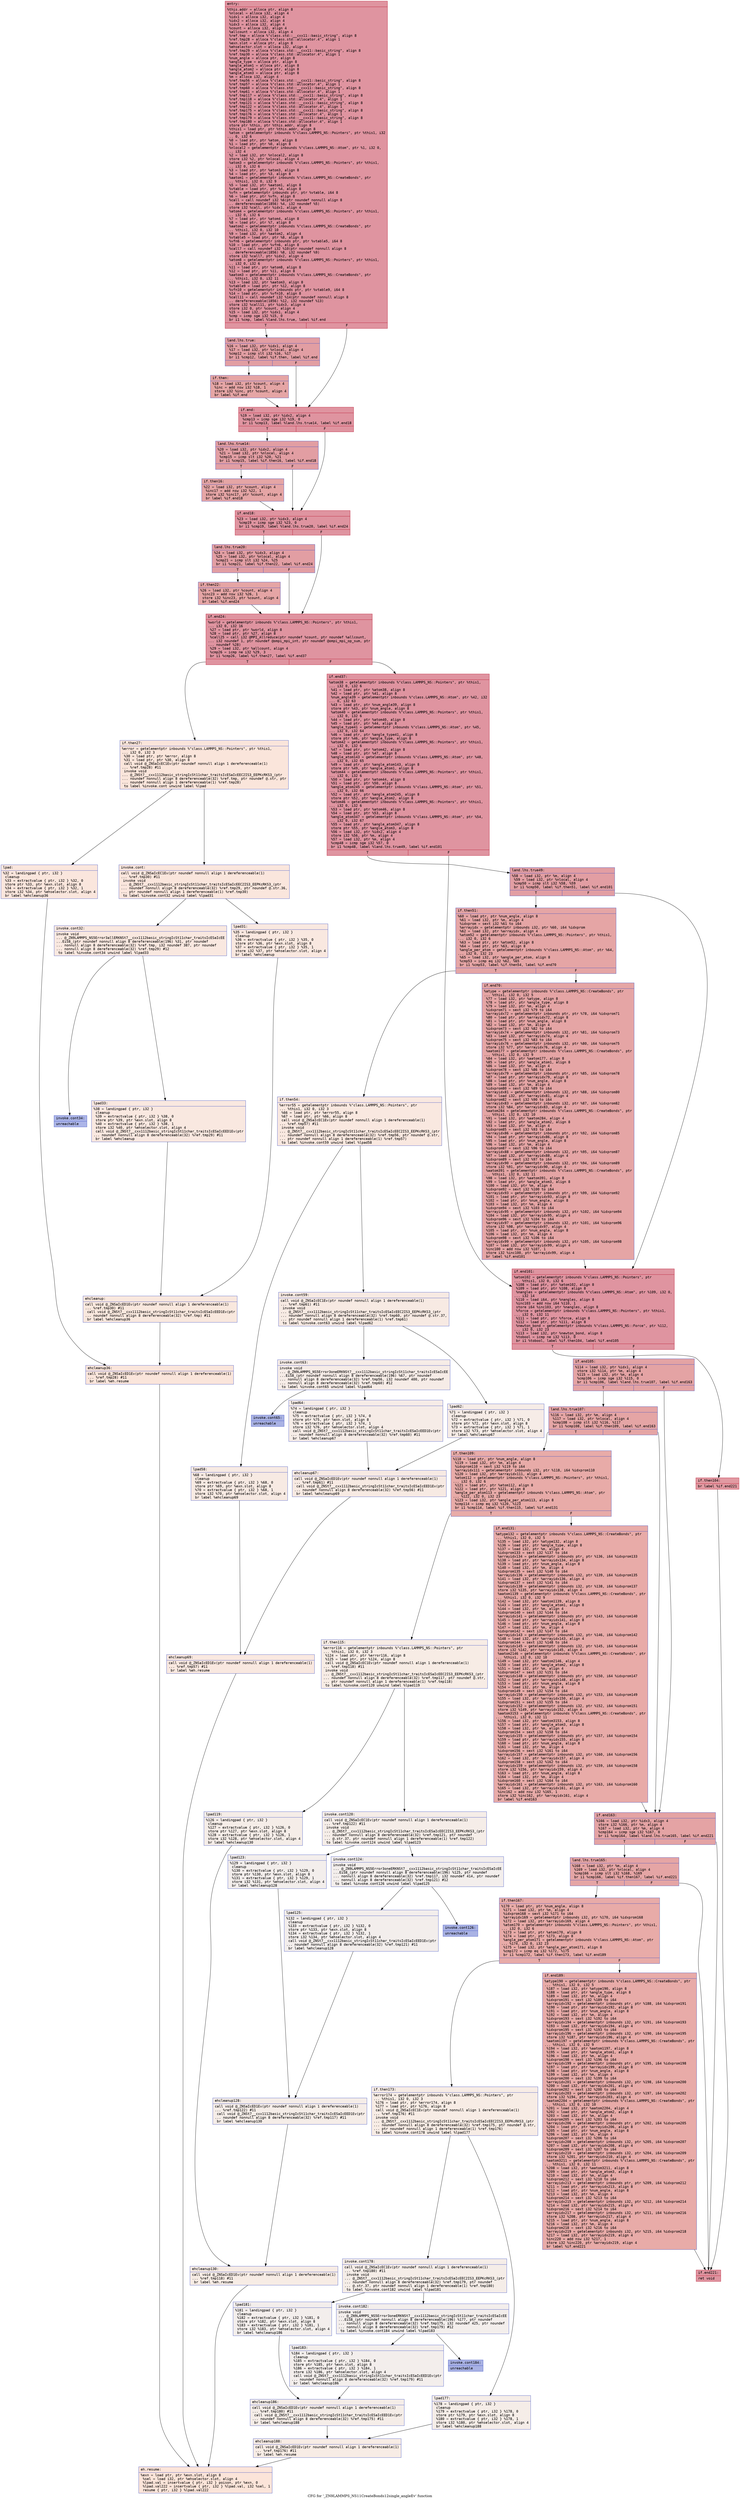 digraph "CFG for '_ZN9LAMMPS_NS11CreateBonds12single_angleEv' function" {
	label="CFG for '_ZN9LAMMPS_NS11CreateBonds12single_angleEv' function";

	Node0x56446337a2f0 [shape=record,color="#b70d28ff", style=filled, fillcolor="#b70d2870" fontname="Courier",label="{entry:\l|  %this.addr = alloca ptr, align 8\l  %nlocal = alloca i32, align 4\l  %idx1 = alloca i32, align 4\l  %idx2 = alloca i32, align 4\l  %idx3 = alloca i32, align 4\l  %count = alloca i32, align 4\l  %allcount = alloca i32, align 4\l  %ref.tmp = alloca %\"class.std::__cxx11::basic_string\", align 8\l  %ref.tmp28 = alloca %\"class.std::allocator.4\", align 1\l  %exn.slot = alloca ptr, align 8\l  %ehselector.slot = alloca i32, align 4\l  %ref.tmp29 = alloca %\"class.std::__cxx11::basic_string\", align 8\l  %ref.tmp30 = alloca %\"class.std::allocator.4\", align 1\l  %num_angle = alloca ptr, align 8\l  %angle_type = alloca ptr, align 8\l  %angle_atom1 = alloca ptr, align 8\l  %angle_atom2 = alloca ptr, align 8\l  %angle_atom3 = alloca ptr, align 8\l  %m = alloca i32, align 4\l  %ref.tmp56 = alloca %\"class.std::__cxx11::basic_string\", align 8\l  %ref.tmp57 = alloca %\"class.std::allocator.4\", align 1\l  %ref.tmp60 = alloca %\"class.std::__cxx11::basic_string\", align 8\l  %ref.tmp61 = alloca %\"class.std::allocator.4\", align 1\l  %ref.tmp117 = alloca %\"class.std::__cxx11::basic_string\", align 8\l  %ref.tmp118 = alloca %\"class.std::allocator.4\", align 1\l  %ref.tmp121 = alloca %\"class.std::__cxx11::basic_string\", align 8\l  %ref.tmp122 = alloca %\"class.std::allocator.4\", align 1\l  %ref.tmp175 = alloca %\"class.std::__cxx11::basic_string\", align 8\l  %ref.tmp176 = alloca %\"class.std::allocator.4\", align 1\l  %ref.tmp179 = alloca %\"class.std::__cxx11::basic_string\", align 8\l  %ref.tmp180 = alloca %\"class.std::allocator.4\", align 1\l  store ptr %this, ptr %this.addr, align 8\l  %this1 = load ptr, ptr %this.addr, align 8\l  %atom = getelementptr inbounds %\"class.LAMMPS_NS::Pointers\", ptr %this1, i32\l... 0, i32 6\l  %0 = load ptr, ptr %atom, align 8\l  %1 = load ptr, ptr %0, align 8\l  %nlocal2 = getelementptr inbounds %\"class.LAMMPS_NS::Atom\", ptr %1, i32 0,\l... i32 4\l  %2 = load i32, ptr %nlocal2, align 8\l  store i32 %2, ptr %nlocal, align 4\l  %atom3 = getelementptr inbounds %\"class.LAMMPS_NS::Pointers\", ptr %this1,\l... i32 0, i32 6\l  %3 = load ptr, ptr %atom3, align 8\l  %4 = load ptr, ptr %3, align 8\l  %aatom1 = getelementptr inbounds %\"class.LAMMPS_NS::CreateBonds\", ptr\l... %this1, i32 0, i32 9\l  %5 = load i32, ptr %aatom1, align 8\l  %vtable = load ptr, ptr %4, align 8\l  %vfn = getelementptr inbounds ptr, ptr %vtable, i64 8\l  %6 = load ptr, ptr %vfn, align 8\l  %call = call noundef i32 %6(ptr noundef nonnull align 8\l... dereferenceable(1856) %4, i32 noundef %5)\l  store i32 %call, ptr %idx1, align 4\l  %atom4 = getelementptr inbounds %\"class.LAMMPS_NS::Pointers\", ptr %this1,\l... i32 0, i32 6\l  %7 = load ptr, ptr %atom4, align 8\l  %8 = load ptr, ptr %7, align 8\l  %aatom2 = getelementptr inbounds %\"class.LAMMPS_NS::CreateBonds\", ptr\l... %this1, i32 0, i32 10\l  %9 = load i32, ptr %aatom2, align 4\l  %vtable5 = load ptr, ptr %8, align 8\l  %vfn6 = getelementptr inbounds ptr, ptr %vtable5, i64 8\l  %10 = load ptr, ptr %vfn6, align 8\l  %call7 = call noundef i32 %10(ptr noundef nonnull align 8\l... dereferenceable(1856) %8, i32 noundef %9)\l  store i32 %call7, ptr %idx2, align 4\l  %atom8 = getelementptr inbounds %\"class.LAMMPS_NS::Pointers\", ptr %this1,\l... i32 0, i32 6\l  %11 = load ptr, ptr %atom8, align 8\l  %12 = load ptr, ptr %11, align 8\l  %aatom3 = getelementptr inbounds %\"class.LAMMPS_NS::CreateBonds\", ptr\l... %this1, i32 0, i32 11\l  %13 = load i32, ptr %aatom3, align 8\l  %vtable9 = load ptr, ptr %12, align 8\l  %vfn10 = getelementptr inbounds ptr, ptr %vtable9, i64 8\l  %14 = load ptr, ptr %vfn10, align 8\l  %call11 = call noundef i32 %14(ptr noundef nonnull align 8\l... dereferenceable(1856) %12, i32 noundef %13)\l  store i32 %call11, ptr %idx3, align 4\l  store i32 0, ptr %count, align 4\l  %15 = load i32, ptr %idx1, align 4\l  %cmp = icmp sge i32 %15, 0\l  br i1 %cmp, label %land.lhs.true, label %if.end\l|{<s0>T|<s1>F}}"];
	Node0x56446337a2f0:s0 -> Node0x564463380e40[tooltip="entry -> land.lhs.true\nProbability 50.00%" ];
	Node0x56446337a2f0:s1 -> Node0x564463380ec0[tooltip="entry -> if.end\nProbability 50.00%" ];
	Node0x564463380e40 [shape=record,color="#3d50c3ff", style=filled, fillcolor="#be242e70" fontname="Courier",label="{land.lhs.true:\l|  %16 = load i32, ptr %idx1, align 4\l  %17 = load i32, ptr %nlocal, align 4\l  %cmp12 = icmp slt i32 %16, %17\l  br i1 %cmp12, label %if.then, label %if.end\l|{<s0>T|<s1>F}}"];
	Node0x564463380e40:s0 -> Node0x564463381190[tooltip="land.lhs.true -> if.then\nProbability 50.00%" ];
	Node0x564463380e40:s1 -> Node0x564463380ec0[tooltip="land.lhs.true -> if.end\nProbability 50.00%" ];
	Node0x564463381190 [shape=record,color="#3d50c3ff", style=filled, fillcolor="#c5333470" fontname="Courier",label="{if.then:\l|  %18 = load i32, ptr %count, align 4\l  %inc = add nsw i32 %18, 1\l  store i32 %inc, ptr %count, align 4\l  br label %if.end\l}"];
	Node0x564463381190 -> Node0x564463380ec0[tooltip="if.then -> if.end\nProbability 100.00%" ];
	Node0x564463380ec0 [shape=record,color="#b70d28ff", style=filled, fillcolor="#b70d2870" fontname="Courier",label="{if.end:\l|  %19 = load i32, ptr %idx2, align 4\l  %cmp13 = icmp sge i32 %19, 0\l  br i1 %cmp13, label %land.lhs.true14, label %if.end18\l|{<s0>T|<s1>F}}"];
	Node0x564463380ec0:s0 -> Node0x564463381620[tooltip="if.end -> land.lhs.true14\nProbability 50.00%" ];
	Node0x564463380ec0:s1 -> Node0x5644633816a0[tooltip="if.end -> if.end18\nProbability 50.00%" ];
	Node0x564463381620 [shape=record,color="#3d50c3ff", style=filled, fillcolor="#be242e70" fontname="Courier",label="{land.lhs.true14:\l|  %20 = load i32, ptr %idx2, align 4\l  %21 = load i32, ptr %nlocal, align 4\l  %cmp15 = icmp slt i32 %20, %21\l  br i1 %cmp15, label %if.then16, label %if.end18\l|{<s0>T|<s1>F}}"];
	Node0x564463381620:s0 -> Node0x56446332ffc0[tooltip="land.lhs.true14 -> if.then16\nProbability 50.00%" ];
	Node0x564463381620:s1 -> Node0x5644633816a0[tooltip="land.lhs.true14 -> if.end18\nProbability 50.00%" ];
	Node0x56446332ffc0 [shape=record,color="#3d50c3ff", style=filled, fillcolor="#c5333470" fontname="Courier",label="{if.then16:\l|  %22 = load i32, ptr %count, align 4\l  %inc17 = add nsw i32 %22, 1\l  store i32 %inc17, ptr %count, align 4\l  br label %if.end18\l}"];
	Node0x56446332ffc0 -> Node0x5644633816a0[tooltip="if.then16 -> if.end18\nProbability 100.00%" ];
	Node0x5644633816a0 [shape=record,color="#b70d28ff", style=filled, fillcolor="#b70d2870" fontname="Courier",label="{if.end18:\l|  %23 = load i32, ptr %idx3, align 4\l  %cmp19 = icmp sge i32 %23, 0\l  br i1 %cmp19, label %land.lhs.true20, label %if.end24\l|{<s0>T|<s1>F}}"];
	Node0x5644633816a0:s0 -> Node0x564463330430[tooltip="if.end18 -> land.lhs.true20\nProbability 50.00%" ];
	Node0x5644633816a0:s1 -> Node0x5644633304b0[tooltip="if.end18 -> if.end24\nProbability 50.00%" ];
	Node0x564463330430 [shape=record,color="#3d50c3ff", style=filled, fillcolor="#be242e70" fontname="Courier",label="{land.lhs.true20:\l|  %24 = load i32, ptr %idx3, align 4\l  %25 = load i32, ptr %nlocal, align 4\l  %cmp21 = icmp slt i32 %24, %25\l  br i1 %cmp21, label %if.then22, label %if.end24\l|{<s0>T|<s1>F}}"];
	Node0x564463330430:s0 -> Node0x5644633307c0[tooltip="land.lhs.true20 -> if.then22\nProbability 50.00%" ];
	Node0x564463330430:s1 -> Node0x5644633304b0[tooltip="land.lhs.true20 -> if.end24\nProbability 50.00%" ];
	Node0x5644633307c0 [shape=record,color="#3d50c3ff", style=filled, fillcolor="#c5333470" fontname="Courier",label="{if.then22:\l|  %26 = load i32, ptr %count, align 4\l  %inc23 = add nsw i32 %26, 1\l  store i32 %inc23, ptr %count, align 4\l  br label %if.end24\l}"];
	Node0x5644633307c0 -> Node0x5644633304b0[tooltip="if.then22 -> if.end24\nProbability 100.00%" ];
	Node0x5644633304b0 [shape=record,color="#b70d28ff", style=filled, fillcolor="#b70d2870" fontname="Courier",label="{if.end24:\l|  %world = getelementptr inbounds %\"class.LAMMPS_NS::Pointers\", ptr %this1,\l... i32 0, i32 16\l  %27 = load ptr, ptr %world, align 8\l  %28 = load ptr, ptr %27, align 8\l  %call25 = call i32 @MPI_Allreduce(ptr noundef %count, ptr noundef %allcount,\l... i32 noundef 1, ptr noundef @ompi_mpi_int, ptr noundef @ompi_mpi_op_sum, ptr\l... noundef %28)\l  %29 = load i32, ptr %allcount, align 4\l  %cmp26 = icmp ne i32 %29, 3\l  br i1 %cmp26, label %if.then27, label %if.end37\l|{<s0>T|<s1>F}}"];
	Node0x5644633304b0:s0 -> Node0x564463330ff0[tooltip="if.end24 -> if.then27\nProbability 0.00%" ];
	Node0x5644633304b0:s1 -> Node0x564463331040[tooltip="if.end24 -> if.end37\nProbability 100.00%" ];
	Node0x564463330ff0 [shape=record,color="#3d50c3ff", style=filled, fillcolor="#f4c5ad70" fontname="Courier",label="{if.then27:\l|  %error = getelementptr inbounds %\"class.LAMMPS_NS::Pointers\", ptr %this1,\l... i32 0, i32 3\l  %30 = load ptr, ptr %error, align 8\l  %31 = load ptr, ptr %30, align 8\l  call void @_ZNSaIcEC1Ev(ptr noundef nonnull align 1 dereferenceable(1)\l... %ref.tmp28) #11\l  invoke void\l... @_ZNSt7__cxx1112basic_stringIcSt11char_traitsIcESaIcEEC2IS3_EEPKcRKS3_(ptr\l... noundef nonnull align 8 dereferenceable(32) %ref.tmp, ptr noundef @.str, ptr\l... noundef nonnull align 1 dereferenceable(1) %ref.tmp28)\l          to label %invoke.cont unwind label %lpad\l}"];
	Node0x564463330ff0 -> Node0x5644633314d0[tooltip="if.then27 -> invoke.cont\nProbability 50.00%" ];
	Node0x564463330ff0 -> Node0x564463331550[tooltip="if.then27 -> lpad\nProbability 50.00%" ];
	Node0x5644633314d0 [shape=record,color="#3d50c3ff", style=filled, fillcolor="#f3c7b170" fontname="Courier",label="{invoke.cont:\l|  call void @_ZNSaIcEC1Ev(ptr noundef nonnull align 1 dereferenceable(1)\l... %ref.tmp30) #11\l  invoke void\l... @_ZNSt7__cxx1112basic_stringIcSt11char_traitsIcESaIcEEC2IS3_EEPKcRKS3_(ptr\l... noundef nonnull align 8 dereferenceable(32) %ref.tmp29, ptr noundef @.str.36,\l... ptr noundef nonnull align 1 dereferenceable(1) %ref.tmp30)\l          to label %invoke.cont32 unwind label %lpad31\l}"];
	Node0x5644633314d0 -> Node0x564463331870[tooltip="invoke.cont -> invoke.cont32\nProbability 50.00%" ];
	Node0x5644633314d0 -> Node0x5644633318c0[tooltip="invoke.cont -> lpad31\nProbability 50.00%" ];
	Node0x564463331870 [shape=record,color="#3d50c3ff", style=filled, fillcolor="#f1ccb870" fontname="Courier",label="{invoke.cont32:\l|  invoke void\l... @_ZN9LAMMPS_NS5Error3allERKNSt7__cxx1112basic_stringIcSt11char_traitsIcESaIcEE\l...EiS8_(ptr noundef nonnull align 8 dereferenceable(196) %31, ptr noundef\l... nonnull align 8 dereferenceable(32) %ref.tmp, i32 noundef 387, ptr noundef\l... nonnull align 8 dereferenceable(32) %ref.tmp29) #12\l          to label %invoke.cont34 unwind label %lpad33\l}"];
	Node0x564463331870 -> Node0x564463331820[tooltip="invoke.cont32 -> invoke.cont34\nProbability 0.00%" ];
	Node0x564463331870 -> Node0x564463331b20[tooltip="invoke.cont32 -> lpad33\nProbability 100.00%" ];
	Node0x564463331820 [shape=record,color="#3d50c3ff", style=filled, fillcolor="#4358cb70" fontname="Courier",label="{invoke.cont34:\l|  unreachable\l}"];
	Node0x564463331550 [shape=record,color="#3d50c3ff", style=filled, fillcolor="#f3c7b170" fontname="Courier",label="{lpad:\l|  %32 = landingpad \{ ptr, i32 \}\l          cleanup\l  %33 = extractvalue \{ ptr, i32 \} %32, 0\l  store ptr %33, ptr %exn.slot, align 8\l  %34 = extractvalue \{ ptr, i32 \} %32, 1\l  store i32 %34, ptr %ehselector.slot, align 4\l  br label %ehcleanup36\l}"];
	Node0x564463331550 -> Node0x564463332020[tooltip="lpad -> ehcleanup36\nProbability 100.00%" ];
	Node0x5644633318c0 [shape=record,color="#3d50c3ff", style=filled, fillcolor="#f1ccb870" fontname="Courier",label="{lpad31:\l|  %35 = landingpad \{ ptr, i32 \}\l          cleanup\l  %36 = extractvalue \{ ptr, i32 \} %35, 0\l  store ptr %36, ptr %exn.slot, align 8\l  %37 = extractvalue \{ ptr, i32 \} %35, 1\l  store i32 %37, ptr %ehselector.slot, align 4\l  br label %ehcleanup\l}"];
	Node0x5644633318c0 -> Node0x564463332370[tooltip="lpad31 -> ehcleanup\nProbability 100.00%" ];
	Node0x564463331b20 [shape=record,color="#3d50c3ff", style=filled, fillcolor="#f1ccb870" fontname="Courier",label="{lpad33:\l|  %38 = landingpad \{ ptr, i32 \}\l          cleanup\l  %39 = extractvalue \{ ptr, i32 \} %38, 0\l  store ptr %39, ptr %exn.slot, align 8\l  %40 = extractvalue \{ ptr, i32 \} %38, 1\l  store i32 %40, ptr %ehselector.slot, align 4\l  call void @_ZNSt7__cxx1112basic_stringIcSt11char_traitsIcESaIcEED1Ev(ptr\l... noundef nonnull align 8 dereferenceable(32) %ref.tmp29) #11\l  br label %ehcleanup\l}"];
	Node0x564463331b20 -> Node0x564463332370[tooltip="lpad33 -> ehcleanup\nProbability 100.00%" ];
	Node0x564463332370 [shape=record,color="#3d50c3ff", style=filled, fillcolor="#f2cab570" fontname="Courier",label="{ehcleanup:\l|  call void @_ZNSaIcED1Ev(ptr noundef nonnull align 1 dereferenceable(1)\l... %ref.tmp30) #11\l  call void @_ZNSt7__cxx1112basic_stringIcSt11char_traitsIcESaIcEED1Ev(ptr\l... noundef nonnull align 8 dereferenceable(32) %ref.tmp) #11\l  br label %ehcleanup36\l}"];
	Node0x564463332370 -> Node0x564463332020[tooltip="ehcleanup -> ehcleanup36\nProbability 100.00%" ];
	Node0x564463332020 [shape=record,color="#3d50c3ff", style=filled, fillcolor="#f4c5ad70" fontname="Courier",label="{ehcleanup36:\l|  call void @_ZNSaIcED1Ev(ptr noundef nonnull align 1 dereferenceable(1)\l... %ref.tmp28) #11\l  br label %eh.resume\l}"];
	Node0x564463332020 -> Node0x564463332c20[tooltip="ehcleanup36 -> eh.resume\nProbability 100.00%" ];
	Node0x564463331040 [shape=record,color="#b70d28ff", style=filled, fillcolor="#b70d2870" fontname="Courier",label="{if.end37:\l|  %atom38 = getelementptr inbounds %\"class.LAMMPS_NS::Pointers\", ptr %this1,\l... i32 0, i32 6\l  %41 = load ptr, ptr %atom38, align 8\l  %42 = load ptr, ptr %41, align 8\l  %num_angle39 = getelementptr inbounds %\"class.LAMMPS_NS::Atom\", ptr %42, i32\l... 0, i32 63\l  %43 = load ptr, ptr %num_angle39, align 8\l  store ptr %43, ptr %num_angle, align 8\l  %atom40 = getelementptr inbounds %\"class.LAMMPS_NS::Pointers\", ptr %this1,\l... i32 0, i32 6\l  %44 = load ptr, ptr %atom40, align 8\l  %45 = load ptr, ptr %44, align 8\l  %angle_type41 = getelementptr inbounds %\"class.LAMMPS_NS::Atom\", ptr %45,\l... i32 0, i32 64\l  %46 = load ptr, ptr %angle_type41, align 8\l  store ptr %46, ptr %angle_type, align 8\l  %atom42 = getelementptr inbounds %\"class.LAMMPS_NS::Pointers\", ptr %this1,\l... i32 0, i32 6\l  %47 = load ptr, ptr %atom42, align 8\l  %48 = load ptr, ptr %47, align 8\l  %angle_atom143 = getelementptr inbounds %\"class.LAMMPS_NS::Atom\", ptr %48,\l... i32 0, i32 65\l  %49 = load ptr, ptr %angle_atom143, align 8\l  store ptr %49, ptr %angle_atom1, align 8\l  %atom44 = getelementptr inbounds %\"class.LAMMPS_NS::Pointers\", ptr %this1,\l... i32 0, i32 6\l  %50 = load ptr, ptr %atom44, align 8\l  %51 = load ptr, ptr %50, align 8\l  %angle_atom245 = getelementptr inbounds %\"class.LAMMPS_NS::Atom\", ptr %51,\l... i32 0, i32 66\l  %52 = load ptr, ptr %angle_atom245, align 8\l  store ptr %52, ptr %angle_atom2, align 8\l  %atom46 = getelementptr inbounds %\"class.LAMMPS_NS::Pointers\", ptr %this1,\l... i32 0, i32 6\l  %53 = load ptr, ptr %atom46, align 8\l  %54 = load ptr, ptr %53, align 8\l  %angle_atom347 = getelementptr inbounds %\"class.LAMMPS_NS::Atom\", ptr %54,\l... i32 0, i32 67\l  %55 = load ptr, ptr %angle_atom347, align 8\l  store ptr %55, ptr %angle_atom3, align 8\l  %56 = load i32, ptr %idx2, align 4\l  store i32 %56, ptr %m, align 4\l  %57 = load i32, ptr %m, align 4\l  %cmp48 = icmp sge i32 %57, 0\l  br i1 %cmp48, label %land.lhs.true49, label %if.end101\l|{<s0>T|<s1>F}}"];
	Node0x564463331040:s0 -> Node0x564463334b60[tooltip="if.end37 -> land.lhs.true49\nProbability 50.00%" ];
	Node0x564463331040:s1 -> Node0x564463334be0[tooltip="if.end37 -> if.end101\nProbability 50.00%" ];
	Node0x564463334b60 [shape=record,color="#3d50c3ff", style=filled, fillcolor="#be242e70" fontname="Courier",label="{land.lhs.true49:\l|  %58 = load i32, ptr %m, align 4\l  %59 = load i32, ptr %nlocal, align 4\l  %cmp50 = icmp slt i32 %58, %59\l  br i1 %cmp50, label %if.then51, label %if.end101\l|{<s0>T|<s1>F}}"];
	Node0x564463334b60:s0 -> Node0x5644633805d0[tooltip="land.lhs.true49 -> if.then51\nProbability 50.00%" ];
	Node0x564463334b60:s1 -> Node0x564463334be0[tooltip="land.lhs.true49 -> if.end101\nProbability 50.00%" ];
	Node0x5644633805d0 [shape=record,color="#3d50c3ff", style=filled, fillcolor="#c5333470" fontname="Courier",label="{if.then51:\l|  %60 = load ptr, ptr %num_angle, align 8\l  %61 = load i32, ptr %m, align 4\l  %idxprom = sext i32 %61 to i64\l  %arrayidx = getelementptr inbounds i32, ptr %60, i64 %idxprom\l  %62 = load i32, ptr %arrayidx, align 4\l  %atom52 = getelementptr inbounds %\"class.LAMMPS_NS::Pointers\", ptr %this1,\l... i32 0, i32 6\l  %63 = load ptr, ptr %atom52, align 8\l  %64 = load ptr, ptr %63, align 8\l  %angle_per_atom = getelementptr inbounds %\"class.LAMMPS_NS::Atom\", ptr %64,\l... i32 0, i32 23\l  %65 = load i32, ptr %angle_per_atom, align 8\l  %cmp53 = icmp eq i32 %62, %65\l  br i1 %cmp53, label %if.then54, label %if.end70\l|{<s0>T|<s1>F}}"];
	Node0x5644633805d0:s0 -> Node0x564463335cd0[tooltip="if.then51 -> if.then54\nProbability 0.00%" ];
	Node0x5644633805d0:s1 -> Node0x564463335d50[tooltip="if.then51 -> if.end70\nProbability 100.00%" ];
	Node0x564463335cd0 [shape=record,color="#3d50c3ff", style=filled, fillcolor="#f1ccb870" fontname="Courier",label="{if.then54:\l|  %error55 = getelementptr inbounds %\"class.LAMMPS_NS::Pointers\", ptr\l... %this1, i32 0, i32 3\l  %66 = load ptr, ptr %error55, align 8\l  %67 = load ptr, ptr %66, align 8\l  call void @_ZNSaIcEC1Ev(ptr noundef nonnull align 1 dereferenceable(1)\l... %ref.tmp57) #11\l  invoke void\l... @_ZNSt7__cxx1112basic_stringIcSt11char_traitsIcESaIcEEC2IS3_EEPKcRKS3_(ptr\l... noundef nonnull align 8 dereferenceable(32) %ref.tmp56, ptr noundef @.str,\l... ptr noundef nonnull align 1 dereferenceable(1) %ref.tmp57)\l          to label %invoke.cont59 unwind label %lpad58\l}"];
	Node0x564463335cd0 -> Node0x5644633361e0[tooltip="if.then54 -> invoke.cont59\nProbability 50.00%" ];
	Node0x564463335cd0 -> Node0x564463336260[tooltip="if.then54 -> lpad58\nProbability 50.00%" ];
	Node0x5644633361e0 [shape=record,color="#3d50c3ff", style=filled, fillcolor="#eed0c070" fontname="Courier",label="{invoke.cont59:\l|  call void @_ZNSaIcEC1Ev(ptr noundef nonnull align 1 dereferenceable(1)\l... %ref.tmp61) #11\l  invoke void\l... @_ZNSt7__cxx1112basic_stringIcSt11char_traitsIcESaIcEEC2IS3_EEPKcRKS3_(ptr\l... noundef nonnull align 8 dereferenceable(32) %ref.tmp60, ptr noundef @.str.37,\l... ptr noundef nonnull align 1 dereferenceable(1) %ref.tmp61)\l          to label %invoke.cont63 unwind label %lpad62\l}"];
	Node0x5644633361e0 -> Node0x5644633365e0[tooltip="invoke.cont59 -> invoke.cont63\nProbability 50.00%" ];
	Node0x5644633361e0 -> Node0x564463336630[tooltip="invoke.cont59 -> lpad62\nProbability 50.00%" ];
	Node0x5644633365e0 [shape=record,color="#3d50c3ff", style=filled, fillcolor="#ead5c970" fontname="Courier",label="{invoke.cont63:\l|  invoke void\l... @_ZN9LAMMPS_NS5Error3oneERKNSt7__cxx1112basic_stringIcSt11char_traitsIcESaIcEE\l...EiS8_(ptr noundef nonnull align 8 dereferenceable(196) %67, ptr noundef\l... nonnull align 8 dereferenceable(32) %ref.tmp56, i32 noundef 400, ptr noundef\l... nonnull align 8 dereferenceable(32) %ref.tmp60) #12\l          to label %invoke.cont65 unwind label %lpad64\l}"];
	Node0x5644633365e0 -> Node0x564463336590[tooltip="invoke.cont63 -> invoke.cont65\nProbability 0.00%" ];
	Node0x5644633365e0 -> Node0x564463336950[tooltip="invoke.cont63 -> lpad64\nProbability 100.00%" ];
	Node0x564463336590 [shape=record,color="#3d50c3ff", style=filled, fillcolor="#3d50c370" fontname="Courier",label="{invoke.cont65:\l|  unreachable\l}"];
	Node0x564463336260 [shape=record,color="#3d50c3ff", style=filled, fillcolor="#eed0c070" fontname="Courier",label="{lpad58:\l|  %68 = landingpad \{ ptr, i32 \}\l          cleanup\l  %69 = extractvalue \{ ptr, i32 \} %68, 0\l  store ptr %69, ptr %exn.slot, align 8\l  %70 = extractvalue \{ ptr, i32 \} %68, 1\l  store i32 %70, ptr %ehselector.slot, align 4\l  br label %ehcleanup69\l}"];
	Node0x564463336260 -> Node0x564463336f10[tooltip="lpad58 -> ehcleanup69\nProbability 100.00%" ];
	Node0x564463336630 [shape=record,color="#3d50c3ff", style=filled, fillcolor="#ead5c970" fontname="Courier",label="{lpad62:\l|  %71 = landingpad \{ ptr, i32 \}\l          cleanup\l  %72 = extractvalue \{ ptr, i32 \} %71, 0\l  store ptr %72, ptr %exn.slot, align 8\l  %73 = extractvalue \{ ptr, i32 \} %71, 1\l  store i32 %73, ptr %ehselector.slot, align 4\l  br label %ehcleanup67\l}"];
	Node0x564463336630 -> Node0x564463337260[tooltip="lpad62 -> ehcleanup67\nProbability 100.00%" ];
	Node0x564463336950 [shape=record,color="#3d50c3ff", style=filled, fillcolor="#ead5c970" fontname="Courier",label="{lpad64:\l|  %74 = landingpad \{ ptr, i32 \}\l          cleanup\l  %75 = extractvalue \{ ptr, i32 \} %74, 0\l  store ptr %75, ptr %exn.slot, align 8\l  %76 = extractvalue \{ ptr, i32 \} %74, 1\l  store i32 %76, ptr %ehselector.slot, align 4\l  call void @_ZNSt7__cxx1112basic_stringIcSt11char_traitsIcESaIcEED1Ev(ptr\l... noundef nonnull align 8 dereferenceable(32) %ref.tmp60) #11\l  br label %ehcleanup67\l}"];
	Node0x564463336950 -> Node0x564463337260[tooltip="lpad64 -> ehcleanup67\nProbability 100.00%" ];
	Node0x564463337260 [shape=record,color="#3d50c3ff", style=filled, fillcolor="#eed0c070" fontname="Courier",label="{ehcleanup67:\l|  call void @_ZNSaIcED1Ev(ptr noundef nonnull align 1 dereferenceable(1)\l... %ref.tmp61) #11\l  call void @_ZNSt7__cxx1112basic_stringIcSt11char_traitsIcESaIcEED1Ev(ptr\l... noundef nonnull align 8 dereferenceable(32) %ref.tmp56) #11\l  br label %ehcleanup69\l}"];
	Node0x564463337260 -> Node0x564463336f10[tooltip="ehcleanup67 -> ehcleanup69\nProbability 100.00%" ];
	Node0x564463336f10 [shape=record,color="#3d50c3ff", style=filled, fillcolor="#f1ccb870" fontname="Courier",label="{ehcleanup69:\l|  call void @_ZNSaIcED1Ev(ptr noundef nonnull align 1 dereferenceable(1)\l... %ref.tmp57) #11\l  br label %eh.resume\l}"];
	Node0x564463336f10 -> Node0x564463332c20[tooltip="ehcleanup69 -> eh.resume\nProbability 100.00%" ];
	Node0x564463335d50 [shape=record,color="#3d50c3ff", style=filled, fillcolor="#c5333470" fontname="Courier",label="{if.end70:\l|  %atype = getelementptr inbounds %\"class.LAMMPS_NS::CreateBonds\", ptr\l... %this1, i32 0, i32 5\l  %77 = load i32, ptr %atype, align 8\l  %78 = load ptr, ptr %angle_type, align 8\l  %79 = load i32, ptr %m, align 4\l  %idxprom71 = sext i32 %79 to i64\l  %arrayidx72 = getelementptr inbounds ptr, ptr %78, i64 %idxprom71\l  %80 = load ptr, ptr %arrayidx72, align 8\l  %81 = load ptr, ptr %num_angle, align 8\l  %82 = load i32, ptr %m, align 4\l  %idxprom73 = sext i32 %82 to i64\l  %arrayidx74 = getelementptr inbounds i32, ptr %81, i64 %idxprom73\l  %83 = load i32, ptr %arrayidx74, align 4\l  %idxprom75 = sext i32 %83 to i64\l  %arrayidx76 = getelementptr inbounds i32, ptr %80, i64 %idxprom75\l  store i32 %77, ptr %arrayidx76, align 4\l  %aatom177 = getelementptr inbounds %\"class.LAMMPS_NS::CreateBonds\", ptr\l... %this1, i32 0, i32 9\l  %84 = load i32, ptr %aatom177, align 8\l  %85 = load ptr, ptr %angle_atom1, align 8\l  %86 = load i32, ptr %m, align 4\l  %idxprom78 = sext i32 %86 to i64\l  %arrayidx79 = getelementptr inbounds ptr, ptr %85, i64 %idxprom78\l  %87 = load ptr, ptr %arrayidx79, align 8\l  %88 = load ptr, ptr %num_angle, align 8\l  %89 = load i32, ptr %m, align 4\l  %idxprom80 = sext i32 %89 to i64\l  %arrayidx81 = getelementptr inbounds i32, ptr %88, i64 %idxprom80\l  %90 = load i32, ptr %arrayidx81, align 4\l  %idxprom82 = sext i32 %90 to i64\l  %arrayidx83 = getelementptr inbounds i32, ptr %87, i64 %idxprom82\l  store i32 %84, ptr %arrayidx83, align 4\l  %aatom284 = getelementptr inbounds %\"class.LAMMPS_NS::CreateBonds\", ptr\l... %this1, i32 0, i32 10\l  %91 = load i32, ptr %aatom284, align 4\l  %92 = load ptr, ptr %angle_atom2, align 8\l  %93 = load i32, ptr %m, align 4\l  %idxprom85 = sext i32 %93 to i64\l  %arrayidx86 = getelementptr inbounds ptr, ptr %92, i64 %idxprom85\l  %94 = load ptr, ptr %arrayidx86, align 8\l  %95 = load ptr, ptr %num_angle, align 8\l  %96 = load i32, ptr %m, align 4\l  %idxprom87 = sext i32 %96 to i64\l  %arrayidx88 = getelementptr inbounds i32, ptr %95, i64 %idxprom87\l  %97 = load i32, ptr %arrayidx88, align 4\l  %idxprom89 = sext i32 %97 to i64\l  %arrayidx90 = getelementptr inbounds i32, ptr %94, i64 %idxprom89\l  store i32 %91, ptr %arrayidx90, align 4\l  %aatom391 = getelementptr inbounds %\"class.LAMMPS_NS::CreateBonds\", ptr\l... %this1, i32 0, i32 11\l  %98 = load i32, ptr %aatom391, align 8\l  %99 = load ptr, ptr %angle_atom3, align 8\l  %100 = load i32, ptr %m, align 4\l  %idxprom92 = sext i32 %100 to i64\l  %arrayidx93 = getelementptr inbounds ptr, ptr %99, i64 %idxprom92\l  %101 = load ptr, ptr %arrayidx93, align 8\l  %102 = load ptr, ptr %num_angle, align 8\l  %103 = load i32, ptr %m, align 4\l  %idxprom94 = sext i32 %103 to i64\l  %arrayidx95 = getelementptr inbounds i32, ptr %102, i64 %idxprom94\l  %104 = load i32, ptr %arrayidx95, align 4\l  %idxprom96 = sext i32 %104 to i64\l  %arrayidx97 = getelementptr inbounds i32, ptr %101, i64 %idxprom96\l  store i32 %98, ptr %arrayidx97, align 4\l  %105 = load ptr, ptr %num_angle, align 8\l  %106 = load i32, ptr %m, align 4\l  %idxprom98 = sext i32 %106 to i64\l  %arrayidx99 = getelementptr inbounds i32, ptr %105, i64 %idxprom98\l  %107 = load i32, ptr %arrayidx99, align 4\l  %inc100 = add nsw i32 %107, 1\l  store i32 %inc100, ptr %arrayidx99, align 4\l  br label %if.end101\l}"];
	Node0x564463335d50 -> Node0x564463334be0[tooltip="if.end70 -> if.end101\nProbability 100.00%" ];
	Node0x564463334be0 [shape=record,color="#b70d28ff", style=filled, fillcolor="#b70d2870" fontname="Courier",label="{if.end101:\l|  %atom102 = getelementptr inbounds %\"class.LAMMPS_NS::Pointers\", ptr\l... %this1, i32 0, i32 6\l  %108 = load ptr, ptr %atom102, align 8\l  %109 = load ptr, ptr %108, align 8\l  %nangles = getelementptr inbounds %\"class.LAMMPS_NS::Atom\", ptr %109, i32 0,\l... i32 14\l  %110 = load i64, ptr %nangles, align 8\l  %inc103 = add nsw i64 %110, 1\l  store i64 %inc103, ptr %nangles, align 8\l  %force = getelementptr inbounds %\"class.LAMMPS_NS::Pointers\", ptr %this1,\l... i32 0, i32 11\l  %111 = load ptr, ptr %force, align 8\l  %112 = load ptr, ptr %111, align 8\l  %newton_bond = getelementptr inbounds %\"class.LAMMPS_NS::Force\", ptr %112,\l... i32 0, i32 23\l  %113 = load i32, ptr %newton_bond, align 8\l  %tobool = icmp ne i32 %113, 0\l  br i1 %tobool, label %if.then104, label %if.end105\l|{<s0>T|<s1>F}}"];
	Node0x564463334be0:s0 -> Node0x564463394fd0[tooltip="if.end101 -> if.then104\nProbability 62.50%" ];
	Node0x564463334be0:s1 -> Node0x564463395050[tooltip="if.end101 -> if.end105\nProbability 37.50%" ];
	Node0x564463394fd0 [shape=record,color="#b70d28ff", style=filled, fillcolor="#bb1b2c70" fontname="Courier",label="{if.then104:\l|  br label %if.end221\l}"];
	Node0x564463394fd0 -> Node0x564463395180[tooltip="if.then104 -> if.end221\nProbability 100.00%" ];
	Node0x564463395050 [shape=record,color="#3d50c3ff", style=filled, fillcolor="#c32e3170" fontname="Courier",label="{if.end105:\l|  %114 = load i32, ptr %idx1, align 4\l  store i32 %114, ptr %m, align 4\l  %115 = load i32, ptr %m, align 4\l  %cmp106 = icmp sge i32 %115, 0\l  br i1 %cmp106, label %land.lhs.true107, label %if.end163\l|{<s0>T|<s1>F}}"];
	Node0x564463395050:s0 -> Node0x5644633954f0[tooltip="if.end105 -> land.lhs.true107\nProbability 50.00%" ];
	Node0x564463395050:s1 -> Node0x564463395590[tooltip="if.end105 -> if.end163\nProbability 50.00%" ];
	Node0x5644633954f0 [shape=record,color="#3d50c3ff", style=filled, fillcolor="#c5333470" fontname="Courier",label="{land.lhs.true107:\l|  %116 = load i32, ptr %m, align 4\l  %117 = load i32, ptr %nlocal, align 4\l  %cmp108 = icmp slt i32 %116, %117\l  br i1 %cmp108, label %if.then109, label %if.end163\l|{<s0>T|<s1>F}}"];
	Node0x5644633954f0:s0 -> Node0x564463395880[tooltip="land.lhs.true107 -> if.then109\nProbability 50.00%" ];
	Node0x5644633954f0:s1 -> Node0x564463395590[tooltip="land.lhs.true107 -> if.end163\nProbability 50.00%" ];
	Node0x564463395880 [shape=record,color="#3d50c3ff", style=filled, fillcolor="#cc403a70" fontname="Courier",label="{if.then109:\l|  %118 = load ptr, ptr %num_angle, align 8\l  %119 = load i32, ptr %m, align 4\l  %idxprom110 = sext i32 %119 to i64\l  %arrayidx111 = getelementptr inbounds i32, ptr %118, i64 %idxprom110\l  %120 = load i32, ptr %arrayidx111, align 4\l  %atom112 = getelementptr inbounds %\"class.LAMMPS_NS::Pointers\", ptr %this1,\l... i32 0, i32 6\l  %121 = load ptr, ptr %atom112, align 8\l  %122 = load ptr, ptr %121, align 8\l  %angle_per_atom113 = getelementptr inbounds %\"class.LAMMPS_NS::Atom\", ptr\l... %122, i32 0, i32 23\l  %123 = load i32, ptr %angle_per_atom113, align 8\l  %cmp114 = icmp eq i32 %120, %123\l  br i1 %cmp114, label %if.then115, label %if.end131\l|{<s0>T|<s1>F}}"];
	Node0x564463395880:s0 -> Node0x5644633960d0[tooltip="if.then109 -> if.then115\nProbability 0.00%" ];
	Node0x564463395880:s1 -> Node0x564463396120[tooltip="if.then109 -> if.end131\nProbability 100.00%" ];
	Node0x5644633960d0 [shape=record,color="#3d50c3ff", style=filled, fillcolor="#ecd3c570" fontname="Courier",label="{if.then115:\l|  %error116 = getelementptr inbounds %\"class.LAMMPS_NS::Pointers\", ptr\l... %this1, i32 0, i32 3\l  %124 = load ptr, ptr %error116, align 8\l  %125 = load ptr, ptr %124, align 8\l  call void @_ZNSaIcEC1Ev(ptr noundef nonnull align 1 dereferenceable(1)\l... %ref.tmp118) #11\l  invoke void\l... @_ZNSt7__cxx1112basic_stringIcSt11char_traitsIcESaIcEEC2IS3_EEPKcRKS3_(ptr\l... noundef nonnull align 8 dereferenceable(32) %ref.tmp117, ptr noundef @.str,\l... ptr noundef nonnull align 1 dereferenceable(1) %ref.tmp118)\l          to label %invoke.cont120 unwind label %lpad119\l}"];
	Node0x5644633960d0 -> Node0x564463396560[tooltip="if.then115 -> invoke.cont120\nProbability 50.00%" ];
	Node0x5644633960d0 -> Node0x5644633965e0[tooltip="if.then115 -> lpad119\nProbability 50.00%" ];
	Node0x564463396560 [shape=record,color="#3d50c3ff", style=filled, fillcolor="#e8d6cc70" fontname="Courier",label="{invoke.cont120:\l|  call void @_ZNSaIcEC1Ev(ptr noundef nonnull align 1 dereferenceable(1)\l... %ref.tmp122) #11\l  invoke void\l... @_ZNSt7__cxx1112basic_stringIcSt11char_traitsIcESaIcEEC2IS3_EEPKcRKS3_(ptr\l... noundef nonnull align 8 dereferenceable(32) %ref.tmp121, ptr noundef\l... @.str.37, ptr noundef nonnull align 1 dereferenceable(1) %ref.tmp122)\l          to label %invoke.cont124 unwind label %lpad123\l}"];
	Node0x564463396560 -> Node0x564463396900[tooltip="invoke.cont120 -> invoke.cont124\nProbability 50.00%" ];
	Node0x564463396560 -> Node0x564463396950[tooltip="invoke.cont120 -> lpad123\nProbability 50.00%" ];
	Node0x564463396900 [shape=record,color="#3d50c3ff", style=filled, fillcolor="#e3d9d370" fontname="Courier",label="{invoke.cont124:\l|  invoke void\l... @_ZN9LAMMPS_NS5Error3oneERKNSt7__cxx1112basic_stringIcSt11char_traitsIcESaIcEE\l...EiS8_(ptr noundef nonnull align 8 dereferenceable(196) %125, ptr noundef\l... nonnull align 8 dereferenceable(32) %ref.tmp117, i32 noundef 414, ptr noundef\l... nonnull align 8 dereferenceable(32) %ref.tmp121) #12\l          to label %invoke.cont126 unwind label %lpad125\l}"];
	Node0x564463396900 -> Node0x5644633968b0[tooltip="invoke.cont124 -> invoke.cont126\nProbability 0.00%" ];
	Node0x564463396900 -> Node0x564463396c70[tooltip="invoke.cont124 -> lpad125\nProbability 100.00%" ];
	Node0x5644633968b0 [shape=record,color="#3d50c3ff", style=filled, fillcolor="#3d50c370" fontname="Courier",label="{invoke.cont126:\l|  unreachable\l}"];
	Node0x5644633965e0 [shape=record,color="#3d50c3ff", style=filled, fillcolor="#e8d6cc70" fontname="Courier",label="{lpad119:\l|  %126 = landingpad \{ ptr, i32 \}\l          cleanup\l  %127 = extractvalue \{ ptr, i32 \} %126, 0\l  store ptr %127, ptr %exn.slot, align 8\l  %128 = extractvalue \{ ptr, i32 \} %126, 1\l  store i32 %128, ptr %ehselector.slot, align 4\l  br label %ehcleanup130\l}"];
	Node0x5644633965e0 -> Node0x564463397230[tooltip="lpad119 -> ehcleanup130\nProbability 100.00%" ];
	Node0x564463396950 [shape=record,color="#3d50c3ff", style=filled, fillcolor="#e3d9d370" fontname="Courier",label="{lpad123:\l|  %129 = landingpad \{ ptr, i32 \}\l          cleanup\l  %130 = extractvalue \{ ptr, i32 \} %129, 0\l  store ptr %130, ptr %exn.slot, align 8\l  %131 = extractvalue \{ ptr, i32 \} %129, 1\l  store i32 %131, ptr %ehselector.slot, align 4\l  br label %ehcleanup128\l}"];
	Node0x564463396950 -> Node0x564463397580[tooltip="lpad123 -> ehcleanup128\nProbability 100.00%" ];
	Node0x564463396c70 [shape=record,color="#3d50c3ff", style=filled, fillcolor="#e3d9d370" fontname="Courier",label="{lpad125:\l|  %132 = landingpad \{ ptr, i32 \}\l          cleanup\l  %133 = extractvalue \{ ptr, i32 \} %132, 0\l  store ptr %133, ptr %exn.slot, align 8\l  %134 = extractvalue \{ ptr, i32 \} %132, 1\l  store i32 %134, ptr %ehselector.slot, align 4\l  call void @_ZNSt7__cxx1112basic_stringIcSt11char_traitsIcESaIcEED1Ev(ptr\l... noundef nonnull align 8 dereferenceable(32) %ref.tmp121) #11\l  br label %ehcleanup128\l}"];
	Node0x564463396c70 -> Node0x564463397580[tooltip="lpad125 -> ehcleanup128\nProbability 100.00%" ];
	Node0x564463397580 [shape=record,color="#3d50c3ff", style=filled, fillcolor="#e8d6cc70" fontname="Courier",label="{ehcleanup128:\l|  call void @_ZNSaIcED1Ev(ptr noundef nonnull align 1 dereferenceable(1)\l... %ref.tmp122) #11\l  call void @_ZNSt7__cxx1112basic_stringIcSt11char_traitsIcESaIcEED1Ev(ptr\l... noundef nonnull align 8 dereferenceable(32) %ref.tmp117) #11\l  br label %ehcleanup130\l}"];
	Node0x564463397580 -> Node0x564463397230[tooltip="ehcleanup128 -> ehcleanup130\nProbability 100.00%" ];
	Node0x564463397230 [shape=record,color="#3d50c3ff", style=filled, fillcolor="#ecd3c570" fontname="Courier",label="{ehcleanup130:\l|  call void @_ZNSaIcED1Ev(ptr noundef nonnull align 1 dereferenceable(1)\l... %ref.tmp118) #11\l  br label %eh.resume\l}"];
	Node0x564463397230 -> Node0x564463332c20[tooltip="ehcleanup130 -> eh.resume\nProbability 100.00%" ];
	Node0x564463396120 [shape=record,color="#3d50c3ff", style=filled, fillcolor="#cc403a70" fontname="Courier",label="{if.end131:\l|  %atype132 = getelementptr inbounds %\"class.LAMMPS_NS::CreateBonds\", ptr\l... %this1, i32 0, i32 5\l  %135 = load i32, ptr %atype132, align 8\l  %136 = load ptr, ptr %angle_type, align 8\l  %137 = load i32, ptr %m, align 4\l  %idxprom133 = sext i32 %137 to i64\l  %arrayidx134 = getelementptr inbounds ptr, ptr %136, i64 %idxprom133\l  %138 = load ptr, ptr %arrayidx134, align 8\l  %139 = load ptr, ptr %num_angle, align 8\l  %140 = load i32, ptr %m, align 4\l  %idxprom135 = sext i32 %140 to i64\l  %arrayidx136 = getelementptr inbounds i32, ptr %139, i64 %idxprom135\l  %141 = load i32, ptr %arrayidx136, align 4\l  %idxprom137 = sext i32 %141 to i64\l  %arrayidx138 = getelementptr inbounds i32, ptr %138, i64 %idxprom137\l  store i32 %135, ptr %arrayidx138, align 4\l  %aatom1139 = getelementptr inbounds %\"class.LAMMPS_NS::CreateBonds\", ptr\l... %this1, i32 0, i32 9\l  %142 = load i32, ptr %aatom1139, align 8\l  %143 = load ptr, ptr %angle_atom1, align 8\l  %144 = load i32, ptr %m, align 4\l  %idxprom140 = sext i32 %144 to i64\l  %arrayidx141 = getelementptr inbounds ptr, ptr %143, i64 %idxprom140\l  %145 = load ptr, ptr %arrayidx141, align 8\l  %146 = load ptr, ptr %num_angle, align 8\l  %147 = load i32, ptr %m, align 4\l  %idxprom142 = sext i32 %147 to i64\l  %arrayidx143 = getelementptr inbounds i32, ptr %146, i64 %idxprom142\l  %148 = load i32, ptr %arrayidx143, align 4\l  %idxprom144 = sext i32 %148 to i64\l  %arrayidx145 = getelementptr inbounds i32, ptr %145, i64 %idxprom144\l  store i32 %142, ptr %arrayidx145, align 4\l  %aatom2146 = getelementptr inbounds %\"class.LAMMPS_NS::CreateBonds\", ptr\l... %this1, i32 0, i32 10\l  %149 = load i32, ptr %aatom2146, align 4\l  %150 = load ptr, ptr %angle_atom2, align 8\l  %151 = load i32, ptr %m, align 4\l  %idxprom147 = sext i32 %151 to i64\l  %arrayidx148 = getelementptr inbounds ptr, ptr %150, i64 %idxprom147\l  %152 = load ptr, ptr %arrayidx148, align 8\l  %153 = load ptr, ptr %num_angle, align 8\l  %154 = load i32, ptr %m, align 4\l  %idxprom149 = sext i32 %154 to i64\l  %arrayidx150 = getelementptr inbounds i32, ptr %153, i64 %idxprom149\l  %155 = load i32, ptr %arrayidx150, align 4\l  %idxprom151 = sext i32 %155 to i64\l  %arrayidx152 = getelementptr inbounds i32, ptr %152, i64 %idxprom151\l  store i32 %149, ptr %arrayidx152, align 4\l  %aatom3153 = getelementptr inbounds %\"class.LAMMPS_NS::CreateBonds\", ptr\l... %this1, i32 0, i32 11\l  %156 = load i32, ptr %aatom3153, align 8\l  %157 = load ptr, ptr %angle_atom3, align 8\l  %158 = load i32, ptr %m, align 4\l  %idxprom154 = sext i32 %158 to i64\l  %arrayidx155 = getelementptr inbounds ptr, ptr %157, i64 %idxprom154\l  %159 = load ptr, ptr %arrayidx155, align 8\l  %160 = load ptr, ptr %num_angle, align 8\l  %161 = load i32, ptr %m, align 4\l  %idxprom156 = sext i32 %161 to i64\l  %arrayidx157 = getelementptr inbounds i32, ptr %160, i64 %idxprom156\l  %162 = load i32, ptr %arrayidx157, align 4\l  %idxprom158 = sext i32 %162 to i64\l  %arrayidx159 = getelementptr inbounds i32, ptr %159, i64 %idxprom158\l  store i32 %156, ptr %arrayidx159, align 4\l  %163 = load ptr, ptr %num_angle, align 8\l  %164 = load i32, ptr %m, align 4\l  %idxprom160 = sext i32 %164 to i64\l  %arrayidx161 = getelementptr inbounds i32, ptr %163, i64 %idxprom160\l  %165 = load i32, ptr %arrayidx161, align 4\l  %inc162 = add nsw i32 %165, 1\l  store i32 %inc162, ptr %arrayidx161, align 4\l  br label %if.end163\l}"];
	Node0x564463396120 -> Node0x564463395590[tooltip="if.end131 -> if.end163\nProbability 100.00%" ];
	Node0x564463395590 [shape=record,color="#3d50c3ff", style=filled, fillcolor="#c32e3170" fontname="Courier",label="{if.end163:\l|  %166 = load i32, ptr %idx3, align 4\l  store i32 %166, ptr %m, align 4\l  %167 = load i32, ptr %m, align 4\l  %cmp164 = icmp sge i32 %167, 0\l  br i1 %cmp164, label %land.lhs.true165, label %if.end221\l|{<s0>T|<s1>F}}"];
	Node0x564463395590:s0 -> Node0x56446339b700[tooltip="if.end163 -> land.lhs.true165\nProbability 50.00%" ];
	Node0x564463395590:s1 -> Node0x564463395180[tooltip="if.end163 -> if.end221\nProbability 50.00%" ];
	Node0x56446339b700 [shape=record,color="#3d50c3ff", style=filled, fillcolor="#c5333470" fontname="Courier",label="{land.lhs.true165:\l|  %168 = load i32, ptr %m, align 4\l  %169 = load i32, ptr %nlocal, align 4\l  %cmp166 = icmp slt i32 %168, %169\l  br i1 %cmp166, label %if.then167, label %if.end221\l|{<s0>T|<s1>F}}"];
	Node0x56446339b700:s0 -> Node0x56446339ba10[tooltip="land.lhs.true165 -> if.then167\nProbability 50.00%" ];
	Node0x56446339b700:s1 -> Node0x564463395180[tooltip="land.lhs.true165 -> if.end221\nProbability 50.00%" ];
	Node0x56446339ba10 [shape=record,color="#3d50c3ff", style=filled, fillcolor="#cc403a70" fontname="Courier",label="{if.then167:\l|  %170 = load ptr, ptr %num_angle, align 8\l  %171 = load i32, ptr %m, align 4\l  %idxprom168 = sext i32 %171 to i64\l  %arrayidx169 = getelementptr inbounds i32, ptr %170, i64 %idxprom168\l  %172 = load i32, ptr %arrayidx169, align 4\l  %atom170 = getelementptr inbounds %\"class.LAMMPS_NS::Pointers\", ptr %this1,\l... i32 0, i32 6\l  %173 = load ptr, ptr %atom170, align 8\l  %174 = load ptr, ptr %173, align 8\l  %angle_per_atom171 = getelementptr inbounds %\"class.LAMMPS_NS::Atom\", ptr\l... %174, i32 0, i32 23\l  %175 = load i32, ptr %angle_per_atom171, align 8\l  %cmp172 = icmp eq i32 %172, %175\l  br i1 %cmp172, label %if.then173, label %if.end189\l|{<s0>T|<s1>F}}"];
	Node0x56446339ba10:s0 -> Node0x56446339c260[tooltip="if.then167 -> if.then173\nProbability 0.00%" ];
	Node0x56446339ba10:s1 -> Node0x56446339c2b0[tooltip="if.then167 -> if.end189\nProbability 100.00%" ];
	Node0x56446339c260 [shape=record,color="#3d50c3ff", style=filled, fillcolor="#ecd3c570" fontname="Courier",label="{if.then173:\l|  %error174 = getelementptr inbounds %\"class.LAMMPS_NS::Pointers\", ptr\l... %this1, i32 0, i32 3\l  %176 = load ptr, ptr %error174, align 8\l  %177 = load ptr, ptr %176, align 8\l  call void @_ZNSaIcEC1Ev(ptr noundef nonnull align 1 dereferenceable(1)\l... %ref.tmp176) #11\l  invoke void\l... @_ZNSt7__cxx1112basic_stringIcSt11char_traitsIcESaIcEEC2IS3_EEPKcRKS3_(ptr\l... noundef nonnull align 8 dereferenceable(32) %ref.tmp175, ptr noundef @.str,\l... ptr noundef nonnull align 1 dereferenceable(1) %ref.tmp176)\l          to label %invoke.cont178 unwind label %lpad177\l}"];
	Node0x56446339c260 -> Node0x56446339c6f0[tooltip="if.then173 -> invoke.cont178\nProbability 50.00%" ];
	Node0x56446339c260 -> Node0x56446339c770[tooltip="if.then173 -> lpad177\nProbability 50.00%" ];
	Node0x56446339c6f0 [shape=record,color="#3d50c3ff", style=filled, fillcolor="#e8d6cc70" fontname="Courier",label="{invoke.cont178:\l|  call void @_ZNSaIcEC1Ev(ptr noundef nonnull align 1 dereferenceable(1)\l... %ref.tmp180) #11\l  invoke void\l... @_ZNSt7__cxx1112basic_stringIcSt11char_traitsIcESaIcEEC2IS3_EEPKcRKS3_(ptr\l... noundef nonnull align 8 dereferenceable(32) %ref.tmp179, ptr noundef\l... @.str.37, ptr noundef nonnull align 1 dereferenceable(1) %ref.tmp180)\l          to label %invoke.cont182 unwind label %lpad181\l}"];
	Node0x56446339c6f0 -> Node0x56446339ca90[tooltip="invoke.cont178 -> invoke.cont182\nProbability 50.00%" ];
	Node0x56446339c6f0 -> Node0x56446339cae0[tooltip="invoke.cont178 -> lpad181\nProbability 50.00%" ];
	Node0x56446339ca90 [shape=record,color="#3d50c3ff", style=filled, fillcolor="#e3d9d370" fontname="Courier",label="{invoke.cont182:\l|  invoke void\l... @_ZN9LAMMPS_NS5Error3oneERKNSt7__cxx1112basic_stringIcSt11char_traitsIcESaIcEE\l...EiS8_(ptr noundef nonnull align 8 dereferenceable(196) %177, ptr noundef\l... nonnull align 8 dereferenceable(32) %ref.tmp175, i32 noundef 425, ptr noundef\l... nonnull align 8 dereferenceable(32) %ref.tmp179) #12\l          to label %invoke.cont184 unwind label %lpad183\l}"];
	Node0x56446339ca90 -> Node0x56446339ca40[tooltip="invoke.cont182 -> invoke.cont184\nProbability 0.00%" ];
	Node0x56446339ca90 -> Node0x56446339cd40[tooltip="invoke.cont182 -> lpad183\nProbability 100.00%" ];
	Node0x56446339ca40 [shape=record,color="#3d50c3ff", style=filled, fillcolor="#3d50c370" fontname="Courier",label="{invoke.cont184:\l|  unreachable\l}"];
	Node0x56446339c770 [shape=record,color="#3d50c3ff", style=filled, fillcolor="#e8d6cc70" fontname="Courier",label="{lpad177:\l|  %178 = landingpad \{ ptr, i32 \}\l          cleanup\l  %179 = extractvalue \{ ptr, i32 \} %178, 0\l  store ptr %179, ptr %exn.slot, align 8\l  %180 = extractvalue \{ ptr, i32 \} %178, 1\l  store i32 %180, ptr %ehselector.slot, align 4\l  br label %ehcleanup188\l}"];
	Node0x56446339c770 -> Node0x56446339d300[tooltip="lpad177 -> ehcleanup188\nProbability 100.00%" ];
	Node0x56446339cae0 [shape=record,color="#3d50c3ff", style=filled, fillcolor="#e3d9d370" fontname="Courier",label="{lpad181:\l|  %181 = landingpad \{ ptr, i32 \}\l          cleanup\l  %182 = extractvalue \{ ptr, i32 \} %181, 0\l  store ptr %182, ptr %exn.slot, align 8\l  %183 = extractvalue \{ ptr, i32 \} %181, 1\l  store i32 %183, ptr %ehselector.slot, align 4\l  br label %ehcleanup186\l}"];
	Node0x56446339cae0 -> Node0x56446339d650[tooltip="lpad181 -> ehcleanup186\nProbability 100.00%" ];
	Node0x56446339cd40 [shape=record,color="#3d50c3ff", style=filled, fillcolor="#e3d9d370" fontname="Courier",label="{lpad183:\l|  %184 = landingpad \{ ptr, i32 \}\l          cleanup\l  %185 = extractvalue \{ ptr, i32 \} %184, 0\l  store ptr %185, ptr %exn.slot, align 8\l  %186 = extractvalue \{ ptr, i32 \} %184, 1\l  store i32 %186, ptr %ehselector.slot, align 4\l  call void @_ZNSt7__cxx1112basic_stringIcSt11char_traitsIcESaIcEED1Ev(ptr\l... noundef nonnull align 8 dereferenceable(32) %ref.tmp179) #11\l  br label %ehcleanup186\l}"];
	Node0x56446339cd40 -> Node0x56446339d650[tooltip="lpad183 -> ehcleanup186\nProbability 100.00%" ];
	Node0x56446339d650 [shape=record,color="#3d50c3ff", style=filled, fillcolor="#e8d6cc70" fontname="Courier",label="{ehcleanup186:\l|  call void @_ZNSaIcED1Ev(ptr noundef nonnull align 1 dereferenceable(1)\l... %ref.tmp180) #11\l  call void @_ZNSt7__cxx1112basic_stringIcSt11char_traitsIcESaIcEED1Ev(ptr\l... noundef nonnull align 8 dereferenceable(32) %ref.tmp175) #11\l  br label %ehcleanup188\l}"];
	Node0x56446339d650 -> Node0x56446339d300[tooltip="ehcleanup186 -> ehcleanup188\nProbability 100.00%" ];
	Node0x56446339d300 [shape=record,color="#3d50c3ff", style=filled, fillcolor="#ecd3c570" fontname="Courier",label="{ehcleanup188:\l|  call void @_ZNSaIcED1Ev(ptr noundef nonnull align 1 dereferenceable(1)\l... %ref.tmp176) #11\l  br label %eh.resume\l}"];
	Node0x56446339d300 -> Node0x564463332c20[tooltip="ehcleanup188 -> eh.resume\nProbability 100.00%" ];
	Node0x56446339c2b0 [shape=record,color="#3d50c3ff", style=filled, fillcolor="#cc403a70" fontname="Courier",label="{if.end189:\l|  %atype190 = getelementptr inbounds %\"class.LAMMPS_NS::CreateBonds\", ptr\l... %this1, i32 0, i32 5\l  %187 = load i32, ptr %atype190, align 8\l  %188 = load ptr, ptr %angle_type, align 8\l  %189 = load i32, ptr %m, align 4\l  %idxprom191 = sext i32 %189 to i64\l  %arrayidx192 = getelementptr inbounds ptr, ptr %188, i64 %idxprom191\l  %190 = load ptr, ptr %arrayidx192, align 8\l  %191 = load ptr, ptr %num_angle, align 8\l  %192 = load i32, ptr %m, align 4\l  %idxprom193 = sext i32 %192 to i64\l  %arrayidx194 = getelementptr inbounds i32, ptr %191, i64 %idxprom193\l  %193 = load i32, ptr %arrayidx194, align 4\l  %idxprom195 = sext i32 %193 to i64\l  %arrayidx196 = getelementptr inbounds i32, ptr %190, i64 %idxprom195\l  store i32 %187, ptr %arrayidx196, align 4\l  %aatom1197 = getelementptr inbounds %\"class.LAMMPS_NS::CreateBonds\", ptr\l... %this1, i32 0, i32 9\l  %194 = load i32, ptr %aatom1197, align 8\l  %195 = load ptr, ptr %angle_atom1, align 8\l  %196 = load i32, ptr %m, align 4\l  %idxprom198 = sext i32 %196 to i64\l  %arrayidx199 = getelementptr inbounds ptr, ptr %195, i64 %idxprom198\l  %197 = load ptr, ptr %arrayidx199, align 8\l  %198 = load ptr, ptr %num_angle, align 8\l  %199 = load i32, ptr %m, align 4\l  %idxprom200 = sext i32 %199 to i64\l  %arrayidx201 = getelementptr inbounds i32, ptr %198, i64 %idxprom200\l  %200 = load i32, ptr %arrayidx201, align 4\l  %idxprom202 = sext i32 %200 to i64\l  %arrayidx203 = getelementptr inbounds i32, ptr %197, i64 %idxprom202\l  store i32 %194, ptr %arrayidx203, align 4\l  %aatom2204 = getelementptr inbounds %\"class.LAMMPS_NS::CreateBonds\", ptr\l... %this1, i32 0, i32 10\l  %201 = load i32, ptr %aatom2204, align 4\l  %202 = load ptr, ptr %angle_atom2, align 8\l  %203 = load i32, ptr %m, align 4\l  %idxprom205 = sext i32 %203 to i64\l  %arrayidx206 = getelementptr inbounds ptr, ptr %202, i64 %idxprom205\l  %204 = load ptr, ptr %arrayidx206, align 8\l  %205 = load ptr, ptr %num_angle, align 8\l  %206 = load i32, ptr %m, align 4\l  %idxprom207 = sext i32 %206 to i64\l  %arrayidx208 = getelementptr inbounds i32, ptr %205, i64 %idxprom207\l  %207 = load i32, ptr %arrayidx208, align 4\l  %idxprom209 = sext i32 %207 to i64\l  %arrayidx210 = getelementptr inbounds i32, ptr %204, i64 %idxprom209\l  store i32 %201, ptr %arrayidx210, align 4\l  %aatom3211 = getelementptr inbounds %\"class.LAMMPS_NS::CreateBonds\", ptr\l... %this1, i32 0, i32 11\l  %208 = load i32, ptr %aatom3211, align 8\l  %209 = load ptr, ptr %angle_atom3, align 8\l  %210 = load i32, ptr %m, align 4\l  %idxprom212 = sext i32 %210 to i64\l  %arrayidx213 = getelementptr inbounds ptr, ptr %209, i64 %idxprom212\l  %211 = load ptr, ptr %arrayidx213, align 8\l  %212 = load ptr, ptr %num_angle, align 8\l  %213 = load i32, ptr %m, align 4\l  %idxprom214 = sext i32 %213 to i64\l  %arrayidx215 = getelementptr inbounds i32, ptr %212, i64 %idxprom214\l  %214 = load i32, ptr %arrayidx215, align 4\l  %idxprom216 = sext i32 %214 to i64\l  %arrayidx217 = getelementptr inbounds i32, ptr %211, i64 %idxprom216\l  store i32 %208, ptr %arrayidx217, align 4\l  %215 = load ptr, ptr %num_angle, align 8\l  %216 = load i32, ptr %m, align 4\l  %idxprom218 = sext i32 %216 to i64\l  %arrayidx219 = getelementptr inbounds i32, ptr %215, i64 %idxprom218\l  %217 = load i32, ptr %arrayidx219, align 4\l  %inc220 = add nsw i32 %217, 1\l  store i32 %inc220, ptr %arrayidx219, align 4\l  br label %if.end221\l}"];
	Node0x56446339c2b0 -> Node0x564463395180[tooltip="if.end189 -> if.end221\nProbability 100.00%" ];
	Node0x564463395180 [shape=record,color="#b70d28ff", style=filled, fillcolor="#b70d2870" fontname="Courier",label="{if.end221:\l|  ret void\l}"];
	Node0x564463332c20 [shape=record,color="#3d50c3ff", style=filled, fillcolor="#f5c1a970" fontname="Courier",label="{eh.resume:\l|  %exn = load ptr, ptr %exn.slot, align 8\l  %sel = load i32, ptr %ehselector.slot, align 4\l  %lpad.val = insertvalue \{ ptr, i32 \} poison, ptr %exn, 0\l  %lpad.val222 = insertvalue \{ ptr, i32 \} %lpad.val, i32 %sel, 1\l  resume \{ ptr, i32 \} %lpad.val222\l}"];
}
